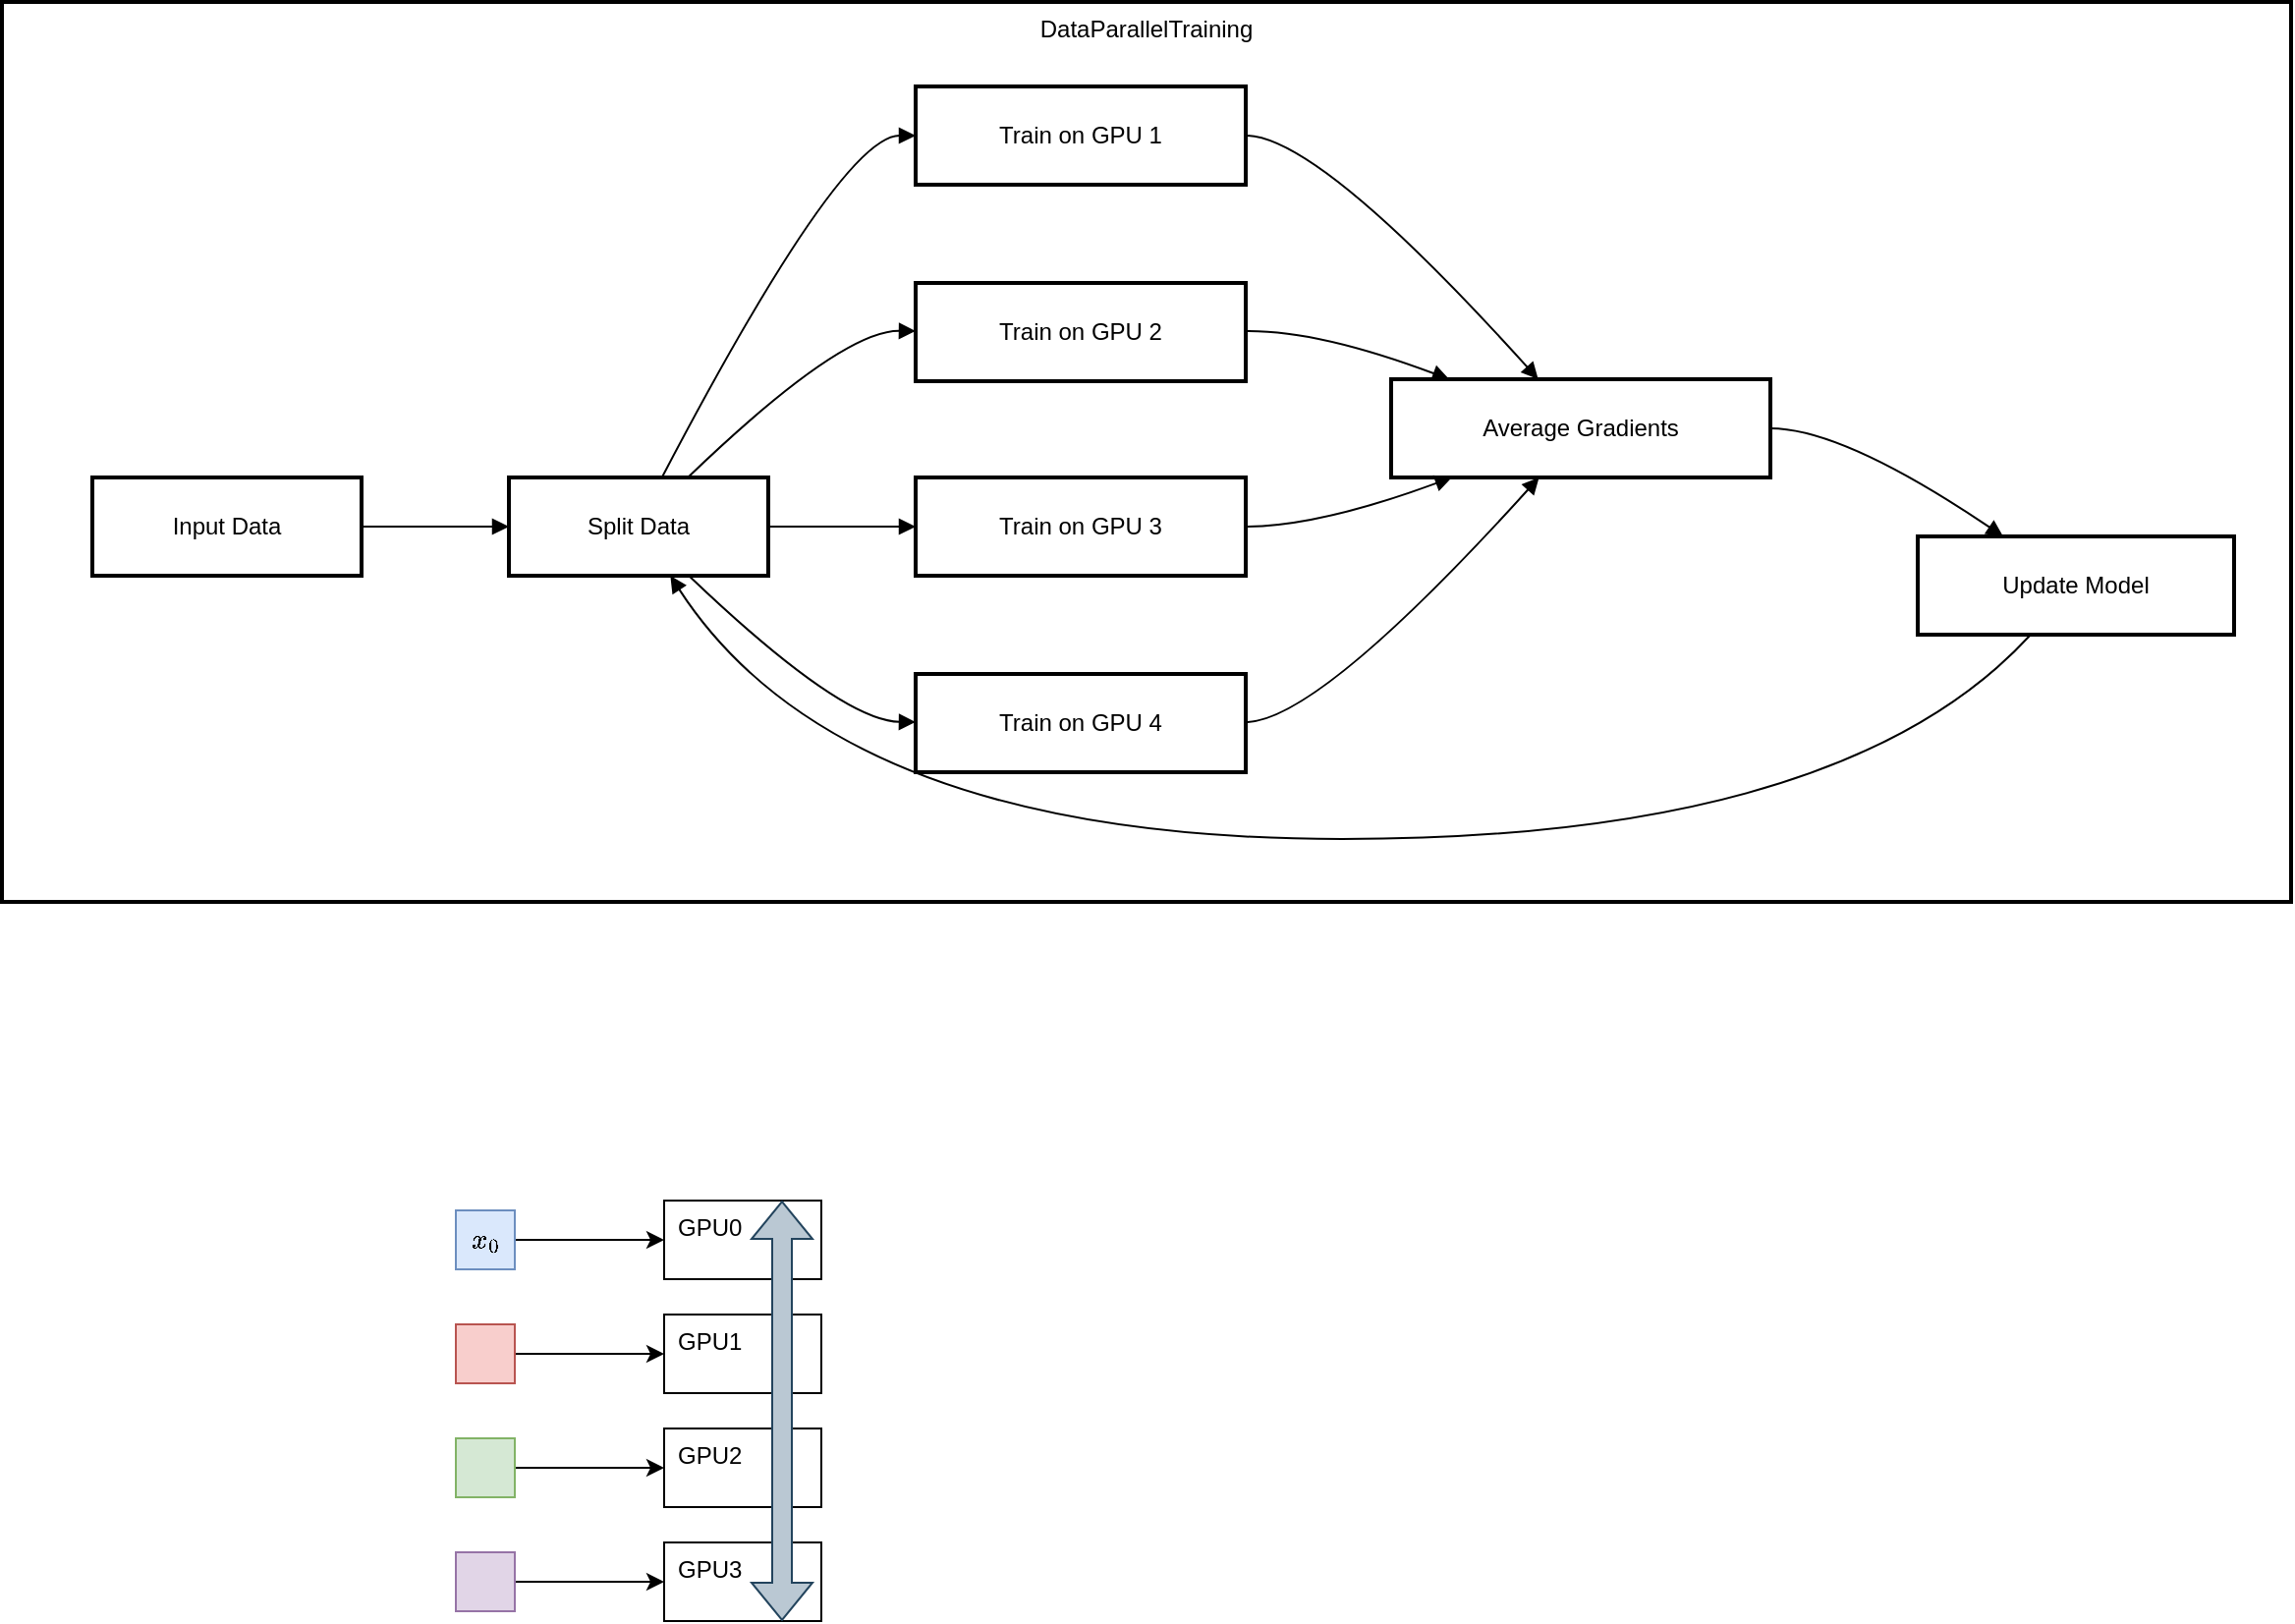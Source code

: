 <mxfile version="24.8.1">
  <diagram name="Page-1" id="kqlFQleV6Kc4NyUeOCFb">
    <mxGraphModel dx="633" dy="648" grid="0" gridSize="10" guides="1" tooltips="1" connect="1" arrows="1" fold="1" page="0" pageScale="1" pageWidth="850" pageHeight="1100" math="1" shadow="0">
      <root>
        <mxCell id="0" />
        <mxCell id="1" parent="0" />
        <mxCell id="2" value="DataParallelTraining" style="whiteSpace=wrap;strokeWidth=2;verticalAlign=top;fillColor=none;" parent="1" vertex="1">
          <mxGeometry x="8" y="8" width="1165" height="458" as="geometry" />
        </mxCell>
        <mxCell id="3" value="Input Data" style="whiteSpace=wrap;strokeWidth=2;" parent="2" vertex="1">
          <mxGeometry x="46" y="242" width="137" height="50" as="geometry" />
        </mxCell>
        <mxCell id="4" value="Split Data" style="whiteSpace=wrap;strokeWidth=2;" parent="2" vertex="1">
          <mxGeometry x="258" y="242" width="132" height="50" as="geometry" />
        </mxCell>
        <mxCell id="5" value="Train on GPU 1" style="whiteSpace=wrap;strokeWidth=2;" parent="2" vertex="1">
          <mxGeometry x="465" y="43" width="168" height="50" as="geometry" />
        </mxCell>
        <mxCell id="6" value="Train on GPU 2" style="whiteSpace=wrap;strokeWidth=2;" parent="2" vertex="1">
          <mxGeometry x="465" y="143" width="168" height="50" as="geometry" />
        </mxCell>
        <mxCell id="7" value="Train on GPU 3" style="whiteSpace=wrap;strokeWidth=2;" parent="2" vertex="1">
          <mxGeometry x="465" y="242" width="168" height="50" as="geometry" />
        </mxCell>
        <mxCell id="8" value="Train on GPU 4" style="whiteSpace=wrap;strokeWidth=2;" parent="2" vertex="1">
          <mxGeometry x="465" y="342" width="168" height="50" as="geometry" />
        </mxCell>
        <mxCell id="9" value="Average Gradients" style="whiteSpace=wrap;strokeWidth=2;" parent="2" vertex="1">
          <mxGeometry x="707" y="192" width="193" height="50" as="geometry" />
        </mxCell>
        <mxCell id="10" value="Update Model" style="whiteSpace=wrap;strokeWidth=2;" parent="2" vertex="1">
          <mxGeometry x="975" y="272" width="161" height="50" as="geometry" />
        </mxCell>
        <mxCell id="11" value="" style="curved=1;startArrow=none;endArrow=block;exitX=1;exitY=0.5;entryX=0;entryY=0.5;" parent="2" source="3" target="4" edge="1">
          <mxGeometry relative="1" as="geometry">
            <Array as="points" />
          </mxGeometry>
        </mxCell>
        <mxCell id="12" value="" style="curved=1;startArrow=none;endArrow=block;exitX=0.59;exitY=0;entryX=0;entryY=0.5;" parent="2" source="4" target="5" edge="1">
          <mxGeometry relative="1" as="geometry">
            <Array as="points">
              <mxPoint x="427" y="68" />
            </Array>
          </mxGeometry>
        </mxCell>
        <mxCell id="13" value="" style="curved=1;startArrow=none;endArrow=block;exitX=0.69;exitY=0;entryX=0;entryY=0.49;" parent="2" source="4" target="6" edge="1">
          <mxGeometry relative="1" as="geometry">
            <Array as="points">
              <mxPoint x="427" y="167" />
            </Array>
          </mxGeometry>
        </mxCell>
        <mxCell id="14" value="" style="curved=1;startArrow=none;endArrow=block;exitX=1;exitY=0.5;entryX=0;entryY=0.5;" parent="2" source="4" target="7" edge="1">
          <mxGeometry relative="1" as="geometry">
            <Array as="points" />
          </mxGeometry>
        </mxCell>
        <mxCell id="15" value="" style="curved=1;startArrow=none;endArrow=block;exitX=0.69;exitY=0.99;entryX=0;entryY=0.49;" parent="2" source="4" target="8" edge="1">
          <mxGeometry relative="1" as="geometry">
            <Array as="points">
              <mxPoint x="427" y="366" />
            </Array>
          </mxGeometry>
        </mxCell>
        <mxCell id="16" value="" style="curved=1;startArrow=none;endArrow=block;exitX=1;exitY=0.5;entryX=0.39;entryY=0.01;" parent="2" source="5" target="9" edge="1">
          <mxGeometry relative="1" as="geometry">
            <Array as="points">
              <mxPoint x="670" y="68" />
            </Array>
          </mxGeometry>
        </mxCell>
        <mxCell id="17" value="" style="curved=1;startArrow=none;endArrow=block;exitX=1;exitY=0.49;entryX=0.16;entryY=0.01;" parent="2" source="6" target="9" edge="1">
          <mxGeometry relative="1" as="geometry">
            <Array as="points">
              <mxPoint x="670" y="167" />
            </Array>
          </mxGeometry>
        </mxCell>
        <mxCell id="18" value="" style="curved=1;startArrow=none;endArrow=block;exitX=1;exitY=0.5;entryX=0.16;entryY=1;" parent="2" source="7" target="9" edge="1">
          <mxGeometry relative="1" as="geometry">
            <Array as="points">
              <mxPoint x="670" y="267" />
            </Array>
          </mxGeometry>
        </mxCell>
        <mxCell id="19" value="" style="curved=1;startArrow=none;endArrow=block;exitX=1;exitY=0.49;entryX=0.39;entryY=1;" parent="2" source="8" target="9" edge="1">
          <mxGeometry relative="1" as="geometry">
            <Array as="points">
              <mxPoint x="670" y="366" />
            </Array>
          </mxGeometry>
        </mxCell>
        <mxCell id="20" value="" style="curved=1;startArrow=none;endArrow=block;exitX=1;exitY=0.5;entryX=0.27;entryY=0;" parent="2" source="9" target="10" edge="1">
          <mxGeometry relative="1" as="geometry">
            <Array as="points">
              <mxPoint x="937" y="217" />
            </Array>
          </mxGeometry>
        </mxCell>
        <mxCell id="21" value="" style="curved=1;startArrow=none;endArrow=block;exitX=0.36;exitY=0.99;entryX=0.62;entryY=0.99;" parent="2" source="10" target="4" edge="1">
          <mxGeometry relative="1" as="geometry">
            <Array as="points">
              <mxPoint x="937" y="426" />
              <mxPoint x="427" y="426" />
            </Array>
          </mxGeometry>
        </mxCell>
        <mxCell id="f_Sf6QIeiGsGsNXmYfgH-37" style="edgeStyle=orthogonalEdgeStyle;rounded=0;orthogonalLoop=1;jettySize=auto;html=1;" edge="1" parent="1" source="f_Sf6QIeiGsGsNXmYfgH-23" target="f_Sf6QIeiGsGsNXmYfgH-33">
          <mxGeometry relative="1" as="geometry" />
        </mxCell>
        <mxCell id="f_Sf6QIeiGsGsNXmYfgH-23" value="\(x_{0}\)" style="whiteSpace=wrap;html=1;flipV=0;fillColor=#dae8fc;strokeColor=#6c8ebf;" vertex="1" parent="1">
          <mxGeometry x="239" y="623" width="30" height="30" as="geometry" />
        </mxCell>
        <mxCell id="f_Sf6QIeiGsGsNXmYfgH-38" style="edgeStyle=orthogonalEdgeStyle;rounded=0;orthogonalLoop=1;jettySize=auto;html=1;" edge="1" parent="1" source="f_Sf6QIeiGsGsNXmYfgH-24" target="f_Sf6QIeiGsGsNXmYfgH-34">
          <mxGeometry relative="1" as="geometry" />
        </mxCell>
        <mxCell id="f_Sf6QIeiGsGsNXmYfgH-24" value="" style="whiteSpace=wrap;html=1;flipV=0;fillColor=#f8cecc;strokeColor=#b85450;" vertex="1" parent="1">
          <mxGeometry x="239" y="681" width="30" height="30" as="geometry" />
        </mxCell>
        <mxCell id="f_Sf6QIeiGsGsNXmYfgH-40" style="edgeStyle=orthogonalEdgeStyle;rounded=0;orthogonalLoop=1;jettySize=auto;html=1;" edge="1" parent="1" source="f_Sf6QIeiGsGsNXmYfgH-25" target="f_Sf6QIeiGsGsNXmYfgH-35">
          <mxGeometry relative="1" as="geometry" />
        </mxCell>
        <mxCell id="f_Sf6QIeiGsGsNXmYfgH-25" value="" style="whiteSpace=wrap;html=1;flipV=0;fillColor=#d5e8d4;strokeColor=#82b366;" vertex="1" parent="1">
          <mxGeometry x="239" y="739" width="30" height="30" as="geometry" />
        </mxCell>
        <mxCell id="f_Sf6QIeiGsGsNXmYfgH-41" style="edgeStyle=orthogonalEdgeStyle;rounded=0;orthogonalLoop=1;jettySize=auto;html=1;" edge="1" parent="1" source="f_Sf6QIeiGsGsNXmYfgH-26" target="f_Sf6QIeiGsGsNXmYfgH-36">
          <mxGeometry relative="1" as="geometry" />
        </mxCell>
        <mxCell id="f_Sf6QIeiGsGsNXmYfgH-26" value="" style="whiteSpace=wrap;html=1;flipV=0;fillColor=#e1d5e7;strokeColor=#9673a6;" vertex="1" parent="1">
          <mxGeometry x="239" y="797" width="30" height="30" as="geometry" />
        </mxCell>
        <mxCell id="f_Sf6QIeiGsGsNXmYfgH-33" value="GPU0" style="whiteSpace=wrap;html=1;align=left;spacingLeft=5;verticalAlign=top;" vertex="1" parent="1">
          <mxGeometry x="345" y="618" width="80" height="40" as="geometry" />
        </mxCell>
        <mxCell id="f_Sf6QIeiGsGsNXmYfgH-34" value="GPU1" style="whiteSpace=wrap;html=1;align=left;spacingLeft=5;verticalAlign=top;" vertex="1" parent="1">
          <mxGeometry x="345" y="676" width="80" height="40" as="geometry" />
        </mxCell>
        <mxCell id="f_Sf6QIeiGsGsNXmYfgH-35" value="GPU2" style="whiteSpace=wrap;html=1;align=left;spacingLeft=5;verticalAlign=top;" vertex="1" parent="1">
          <mxGeometry x="345" y="734" width="80" height="40" as="geometry" />
        </mxCell>
        <mxCell id="f_Sf6QIeiGsGsNXmYfgH-36" value="GPU3" style="whiteSpace=wrap;html=1;align=left;spacingLeft=5;verticalAlign=top;" vertex="1" parent="1">
          <mxGeometry x="345" y="792" width="80" height="40" as="geometry" />
        </mxCell>
        <mxCell id="f_Sf6QIeiGsGsNXmYfgH-60" value="" style="shape=flexArrow;endArrow=classic;startArrow=classic;html=1;rounded=0;entryX=0.5;entryY=0;entryDx=0;entryDy=0;exitX=0.5;exitY=1;exitDx=0;exitDy=0;fillColor=#bac8d3;strokeColor=#23445d;" edge="1" parent="1">
          <mxGeometry width="100" height="100" relative="1" as="geometry">
            <mxPoint x="405" y="832" as="sourcePoint" />
            <mxPoint x="405" y="618" as="targetPoint" />
          </mxGeometry>
        </mxCell>
      </root>
    </mxGraphModel>
  </diagram>
</mxfile>
